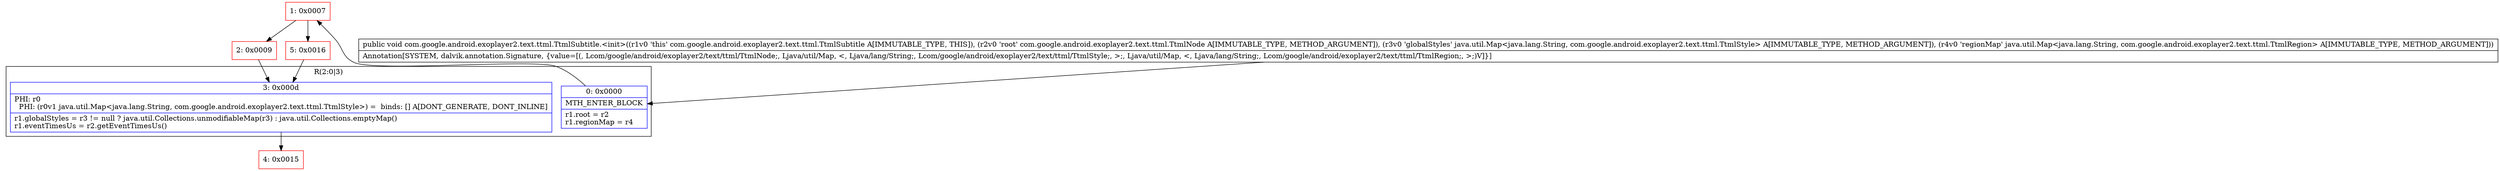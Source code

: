 digraph "CFG forcom.google.android.exoplayer2.text.ttml.TtmlSubtitle.\<init\>(Lcom\/google\/android\/exoplayer2\/text\/ttml\/TtmlNode;Ljava\/util\/Map;Ljava\/util\/Map;)V" {
subgraph cluster_Region_523103901 {
label = "R(2:0|3)";
node [shape=record,color=blue];
Node_0 [shape=record,label="{0\:\ 0x0000|MTH_ENTER_BLOCK\l|r1.root = r2\lr1.regionMap = r4\l}"];
Node_3 [shape=record,label="{3\:\ 0x000d|PHI: r0 \l  PHI: (r0v1 java.util.Map\<java.lang.String, com.google.android.exoplayer2.text.ttml.TtmlStyle\>) =  binds: [] A[DONT_GENERATE, DONT_INLINE]\l|r1.globalStyles = r3 != null ? java.util.Collections.unmodifiableMap(r3) : java.util.Collections.emptyMap()\lr1.eventTimesUs = r2.getEventTimesUs()\l}"];
}
Node_1 [shape=record,color=red,label="{1\:\ 0x0007}"];
Node_2 [shape=record,color=red,label="{2\:\ 0x0009}"];
Node_4 [shape=record,color=red,label="{4\:\ 0x0015}"];
Node_5 [shape=record,color=red,label="{5\:\ 0x0016}"];
MethodNode[shape=record,label="{public void com.google.android.exoplayer2.text.ttml.TtmlSubtitle.\<init\>((r1v0 'this' com.google.android.exoplayer2.text.ttml.TtmlSubtitle A[IMMUTABLE_TYPE, THIS]), (r2v0 'root' com.google.android.exoplayer2.text.ttml.TtmlNode A[IMMUTABLE_TYPE, METHOD_ARGUMENT]), (r3v0 'globalStyles' java.util.Map\<java.lang.String, com.google.android.exoplayer2.text.ttml.TtmlStyle\> A[IMMUTABLE_TYPE, METHOD_ARGUMENT]), (r4v0 'regionMap' java.util.Map\<java.lang.String, com.google.android.exoplayer2.text.ttml.TtmlRegion\> A[IMMUTABLE_TYPE, METHOD_ARGUMENT]))  | Annotation[SYSTEM, dalvik.annotation.Signature, \{value=[(, Lcom\/google\/android\/exoplayer2\/text\/ttml\/TtmlNode;, Ljava\/util\/Map, \<, Ljava\/lang\/String;, Lcom\/google\/android\/exoplayer2\/text\/ttml\/TtmlStyle;, \>;, Ljava\/util\/Map, \<, Ljava\/lang\/String;, Lcom\/google\/android\/exoplayer2\/text\/ttml\/TtmlRegion;, \>;)V]\}]\l}"];
MethodNode -> Node_0;
Node_0 -> Node_1;
Node_3 -> Node_4;
Node_1 -> Node_2;
Node_1 -> Node_5;
Node_2 -> Node_3;
Node_5 -> Node_3;
}

